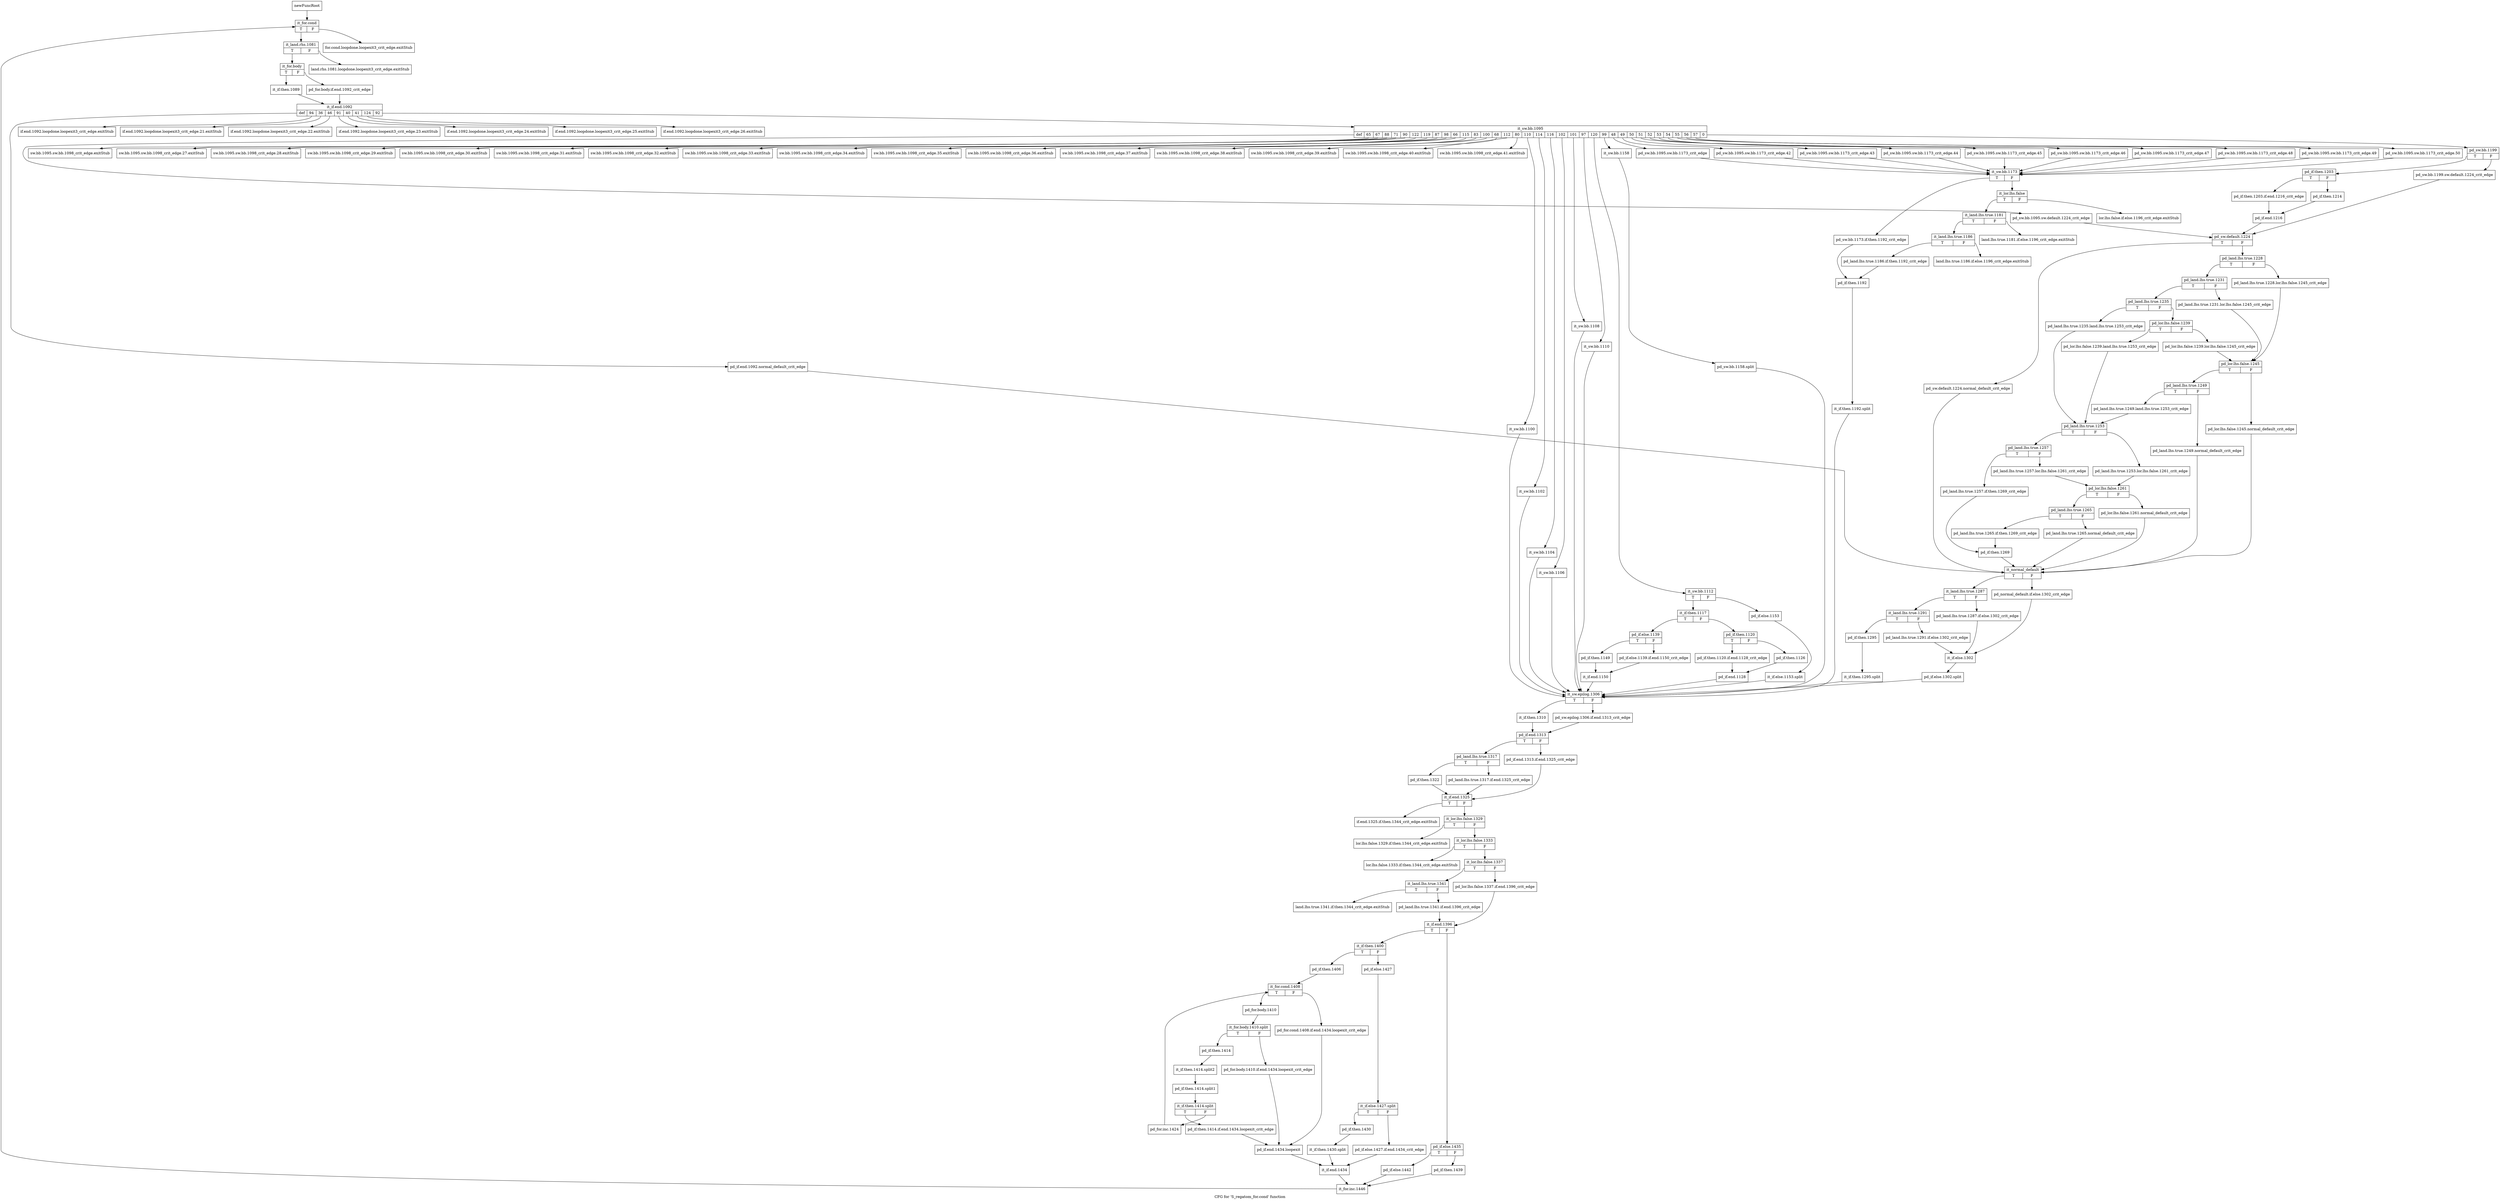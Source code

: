 digraph "CFG for 'S_regatom_for.cond' function" {
	label="CFG for 'S_regatom_for.cond' function";

	Node0x512ad00 [shape=record,label="{newFuncRoot}"];
	Node0x512ad00 -> Node0x51e4e10;
	Node0x51e4410 [shape=record,label="{for.cond.loopdone.loopexit3_crit_edge.exitStub}"];
	Node0x51e4460 [shape=record,label="{land.rhs.1081.loopdone.loopexit3_crit_edge.exitStub}"];
	Node0x51e44b0 [shape=record,label="{if.end.1092.loopdone.loopexit3_crit_edge.exitStub}"];
	Node0x51e4500 [shape=record,label="{if.end.1092.loopdone.loopexit3_crit_edge.21.exitStub}"];
	Node0x51e4550 [shape=record,label="{if.end.1092.loopdone.loopexit3_crit_edge.22.exitStub}"];
	Node0x51e45a0 [shape=record,label="{if.end.1092.loopdone.loopexit3_crit_edge.23.exitStub}"];
	Node0x51e45f0 [shape=record,label="{if.end.1092.loopdone.loopexit3_crit_edge.24.exitStub}"];
	Node0x51e4640 [shape=record,label="{if.end.1092.loopdone.loopexit3_crit_edge.25.exitStub}"];
	Node0x51e4690 [shape=record,label="{if.end.1092.loopdone.loopexit3_crit_edge.26.exitStub}"];
	Node0x51e46e0 [shape=record,label="{sw.bb.1095.sw.bb.1098_crit_edge.exitStub}"];
	Node0x51e4730 [shape=record,label="{sw.bb.1095.sw.bb.1098_crit_edge.27.exitStub}"];
	Node0x51e4780 [shape=record,label="{sw.bb.1095.sw.bb.1098_crit_edge.28.exitStub}"];
	Node0x51e47d0 [shape=record,label="{sw.bb.1095.sw.bb.1098_crit_edge.29.exitStub}"];
	Node0x51e4820 [shape=record,label="{sw.bb.1095.sw.bb.1098_crit_edge.30.exitStub}"];
	Node0x51e4870 [shape=record,label="{sw.bb.1095.sw.bb.1098_crit_edge.31.exitStub}"];
	Node0x51e48c0 [shape=record,label="{sw.bb.1095.sw.bb.1098_crit_edge.32.exitStub}"];
	Node0x51e4910 [shape=record,label="{sw.bb.1095.sw.bb.1098_crit_edge.33.exitStub}"];
	Node0x51e4960 [shape=record,label="{sw.bb.1095.sw.bb.1098_crit_edge.34.exitStub}"];
	Node0x51e49b0 [shape=record,label="{sw.bb.1095.sw.bb.1098_crit_edge.35.exitStub}"];
	Node0x51e4a00 [shape=record,label="{sw.bb.1095.sw.bb.1098_crit_edge.36.exitStub}"];
	Node0x51e4a50 [shape=record,label="{sw.bb.1095.sw.bb.1098_crit_edge.37.exitStub}"];
	Node0x51e4aa0 [shape=record,label="{sw.bb.1095.sw.bb.1098_crit_edge.38.exitStub}"];
	Node0x51e4af0 [shape=record,label="{sw.bb.1095.sw.bb.1098_crit_edge.39.exitStub}"];
	Node0x51e4b40 [shape=record,label="{sw.bb.1095.sw.bb.1098_crit_edge.40.exitStub}"];
	Node0x51e4b90 [shape=record,label="{sw.bb.1095.sw.bb.1098_crit_edge.41.exitStub}"];
	Node0x51e4be0 [shape=record,label="{lor.lhs.false.if.else.1196_crit_edge.exitStub}"];
	Node0x51e4c30 [shape=record,label="{land.lhs.true.1181.if.else.1196_crit_edge.exitStub}"];
	Node0x51e4c80 [shape=record,label="{land.lhs.true.1186.if.else.1196_crit_edge.exitStub}"];
	Node0x51e4cd0 [shape=record,label="{if.end.1325.if.then.1344_crit_edge.exitStub}"];
	Node0x51e4d20 [shape=record,label="{lor.lhs.false.1329.if.then.1344_crit_edge.exitStub}"];
	Node0x51e4d70 [shape=record,label="{lor.lhs.false.1333.if.then.1344_crit_edge.exitStub}"];
	Node0x51e4dc0 [shape=record,label="{land.lhs.true.1341.if.then.1344_crit_edge.exitStub}"];
	Node0x51e4e10 [shape=record,label="{it_for.cond|{<s0>T|<s1>F}}"];
	Node0x51e4e10:s0 -> Node0x51e4e60;
	Node0x51e4e10:s1 -> Node0x51e4410;
	Node0x51e4e60 [shape=record,label="{it_land.rhs.1081|{<s0>T|<s1>F}}"];
	Node0x51e4e60:s0 -> Node0x51e4eb0;
	Node0x51e4e60:s1 -> Node0x51e4460;
	Node0x51e4eb0 [shape=record,label="{it_for.body|{<s0>T|<s1>F}}"];
	Node0x51e4eb0:s0 -> Node0x51e4f50;
	Node0x51e4eb0:s1 -> Node0x51e4f00;
	Node0x51e4f00 [shape=record,label="{pd_for.body.if.end.1092_crit_edge}"];
	Node0x51e4f00 -> Node0x51e4fa0;
	Node0x51e4f50 [shape=record,label="{it_if.then.1089}"];
	Node0x51e4f50 -> Node0x51e4fa0;
	Node0x51e4fa0 [shape=record,label="{it_if.end.1092|{<s0>def|<s1>94|<s2>36|<s3>46|<s4>91|<s5>40|<s6>41|<s7>124|<s8>92}}"];
	Node0x51e4fa0:s0 -> Node0x51e65d0;
	Node0x51e4fa0:s1 -> Node0x51e44b0;
	Node0x51e4fa0:s2 -> Node0x51e4500;
	Node0x51e4fa0:s3 -> Node0x51e4550;
	Node0x51e4fa0:s4 -> Node0x51e45a0;
	Node0x51e4fa0:s5 -> Node0x51e45f0;
	Node0x51e4fa0:s6 -> Node0x51e4640;
	Node0x51e4fa0:s7 -> Node0x51e4690;
	Node0x51e4fa0:s8 -> Node0x51e4ff0;
	Node0x51e4ff0 [shape=record,label="{it_sw.bb.1095|{<s0>def|<s1>65|<s2>67|<s3>88|<s4>71|<s5>90|<s6>122|<s7>119|<s8>87|<s9>98|<s10>66|<s11>115|<s12>83|<s13>100|<s14>68|<s15>112|<s16>80|<s17>110|<s18>114|<s19>116|<s20>102|<s21>101|<s22>97|<s23>120|<s24>99|<s25>48|<s26>49|<s27>50|<s28>51|<s29>52|<s30>53|<s31>54|<s32>55|<s33>56|<s34>57|<s35>0}}"];
	Node0x51e4ff0:s0 -> Node0x51e5d10;
	Node0x51e4ff0:s1 -> Node0x51e46e0;
	Node0x51e4ff0:s2 -> Node0x51e4730;
	Node0x51e4ff0:s3 -> Node0x51e4780;
	Node0x51e4ff0:s4 -> Node0x51e47d0;
	Node0x51e4ff0:s5 -> Node0x51e4820;
	Node0x51e4ff0:s6 -> Node0x51e4870;
	Node0x51e4ff0:s7 -> Node0x51e48c0;
	Node0x51e4ff0:s8 -> Node0x51e4910;
	Node0x51e4ff0:s9 -> Node0x51e4960;
	Node0x51e4ff0:s10 -> Node0x51e49b0;
	Node0x51e4ff0:s11 -> Node0x51e4a00;
	Node0x51e4ff0:s12 -> Node0x51e4a50;
	Node0x51e4ff0:s13 -> Node0x51e4aa0;
	Node0x51e4ff0:s14 -> Node0x51e4af0;
	Node0x51e4ff0:s15 -> Node0x51e4b40;
	Node0x51e4ff0:s16 -> Node0x51e4b90;
	Node0x51e4ff0:s17 -> Node0x51e5cc0;
	Node0x51e4ff0:s18 -> Node0x51e5c70;
	Node0x51e4ff0:s19 -> Node0x51e5c20;
	Node0x51e4ff0:s20 -> Node0x51e5bd0;
	Node0x51e4ff0:s21 -> Node0x51e5b80;
	Node0x51e4ff0:s22 -> Node0x51e5b30;
	Node0x51e4ff0:s23 -> Node0x51e57c0;
	Node0x51e4ff0:s24 -> Node0x51e5770;
	Node0x51e4ff0:s25 -> Node0x51e54f0;
	Node0x51e4ff0:s26 -> Node0x51e54a0;
	Node0x51e4ff0:s27 -> Node0x51e5450;
	Node0x51e4ff0:s28 -> Node0x51e5400;
	Node0x51e4ff0:s29 -> Node0x51e53b0;
	Node0x51e4ff0:s30 -> Node0x51e5360;
	Node0x51e4ff0:s31 -> Node0x51e5310;
	Node0x51e4ff0:s32 -> Node0x51e52c0;
	Node0x51e4ff0:s33 -> Node0x51e5270;
	Node0x51e4ff0:s34 -> Node0x51e5220;
	Node0x51e4ff0:s35 -> Node0x51e5040;
	Node0x51e5040 [shape=record,label="{pd_sw.bb.1199|{<s0>T|<s1>F}}"];
	Node0x51e5040:s0 -> Node0x51e50e0;
	Node0x51e5040:s1 -> Node0x51e5090;
	Node0x51e5090 [shape=record,label="{pd_sw.bb.1199.sw.default.1224_crit_edge}"];
	Node0x51e5090 -> Node0x51e5d60;
	Node0x51e50e0 [shape=record,label="{pd_if.then.1203|{<s0>T|<s1>F}}"];
	Node0x51e50e0:s0 -> Node0x51e5180;
	Node0x51e50e0:s1 -> Node0x51e5130;
	Node0x51e5130 [shape=record,label="{pd_if.then.1214}"];
	Node0x51e5130 -> Node0x51e51d0;
	Node0x51e5180 [shape=record,label="{pd_if.then.1203.if.end.1216_crit_edge}"];
	Node0x51e5180 -> Node0x51e51d0;
	Node0x51e51d0 [shape=record,label="{pd_if.end.1216}"];
	Node0x51e51d0 -> Node0x51e5d60;
	Node0x51e5220 [shape=record,label="{pd_sw.bb.1095.sw.bb.1173_crit_edge.50}"];
	Node0x51e5220 -> Node0x51e5540;
	Node0x51e5270 [shape=record,label="{pd_sw.bb.1095.sw.bb.1173_crit_edge.49}"];
	Node0x51e5270 -> Node0x51e5540;
	Node0x51e52c0 [shape=record,label="{pd_sw.bb.1095.sw.bb.1173_crit_edge.48}"];
	Node0x51e52c0 -> Node0x51e5540;
	Node0x51e5310 [shape=record,label="{pd_sw.bb.1095.sw.bb.1173_crit_edge.47}"];
	Node0x51e5310 -> Node0x51e5540;
	Node0x51e5360 [shape=record,label="{pd_sw.bb.1095.sw.bb.1173_crit_edge.46}"];
	Node0x51e5360 -> Node0x51e5540;
	Node0x51e53b0 [shape=record,label="{pd_sw.bb.1095.sw.bb.1173_crit_edge.45}"];
	Node0x51e53b0 -> Node0x51e5540;
	Node0x51e5400 [shape=record,label="{pd_sw.bb.1095.sw.bb.1173_crit_edge.44}"];
	Node0x51e5400 -> Node0x51e5540;
	Node0x51e5450 [shape=record,label="{pd_sw.bb.1095.sw.bb.1173_crit_edge.43}"];
	Node0x51e5450 -> Node0x51e5540;
	Node0x51e54a0 [shape=record,label="{pd_sw.bb.1095.sw.bb.1173_crit_edge.42}"];
	Node0x51e54a0 -> Node0x51e5540;
	Node0x51e54f0 [shape=record,label="{pd_sw.bb.1095.sw.bb.1173_crit_edge}"];
	Node0x51e54f0 -> Node0x51e5540;
	Node0x51e5540 [shape=record,label="{it_sw.bb.1173|{<s0>T|<s1>F}}"];
	Node0x51e5540:s0 -> Node0x51e56d0;
	Node0x51e5540:s1 -> Node0x51e5590;
	Node0x51e5590 [shape=record,label="{it_lor.lhs.false|{<s0>T|<s1>F}}"];
	Node0x51e5590:s0 -> Node0x51e55e0;
	Node0x51e5590:s1 -> Node0x51e4be0;
	Node0x51e55e0 [shape=record,label="{it_land.lhs.true.1181|{<s0>T|<s1>F}}"];
	Node0x51e55e0:s0 -> Node0x51e5630;
	Node0x51e55e0:s1 -> Node0x51e4c30;
	Node0x51e5630 [shape=record,label="{it_land.lhs.true.1186|{<s0>T|<s1>F}}"];
	Node0x51e5630:s0 -> Node0x51e5680;
	Node0x51e5630:s1 -> Node0x51e4c80;
	Node0x51e5680 [shape=record,label="{pd_land.lhs.true.1186.if.then.1192_crit_edge}"];
	Node0x51e5680 -> Node0x51e5720;
	Node0x51e56d0 [shape=record,label="{pd_sw.bb.1173.if.then.1192_crit_edge}"];
	Node0x51e56d0 -> Node0x51e5720;
	Node0x51e5720 [shape=record,label="{pd_if.then.1192}"];
	Node0x51e5720 -> Node0x67f66f0;
	Node0x67f66f0 [shape=record,label="{it_if.then.1192.split}"];
	Node0x67f66f0 -> Node0x51e68a0;
	Node0x51e5770 [shape=record,label="{it_sw.bb.1158}"];
	Node0x51e5770 -> Node0x67f5240;
	Node0x67f5240 [shape=record,label="{pd_sw.bb.1158.split}"];
	Node0x67f5240 -> Node0x51e68a0;
	Node0x51e57c0 [shape=record,label="{it_sw.bb.1112|{<s0>T|<s1>F}}"];
	Node0x51e57c0:s0 -> Node0x51e5860;
	Node0x51e57c0:s1 -> Node0x51e5810;
	Node0x51e5810 [shape=record,label="{pd_if.else.1153}"];
	Node0x51e5810 -> Node0x66e24e0;
	Node0x66e24e0 [shape=record,label="{it_if.else.1153.split}"];
	Node0x66e24e0 -> Node0x51e68a0;
	Node0x51e5860 [shape=record,label="{it_if.then.1117|{<s0>T|<s1>F}}"];
	Node0x51e5860:s0 -> Node0x51e59f0;
	Node0x51e5860:s1 -> Node0x51e58b0;
	Node0x51e58b0 [shape=record,label="{pd_if.then.1120|{<s0>T|<s1>F}}"];
	Node0x51e58b0:s0 -> Node0x51e5950;
	Node0x51e58b0:s1 -> Node0x51e5900;
	Node0x51e5900 [shape=record,label="{pd_if.then.1126}"];
	Node0x51e5900 -> Node0x51e59a0;
	Node0x51e5950 [shape=record,label="{pd_if.then.1120.if.end.1128_crit_edge}"];
	Node0x51e5950 -> Node0x51e59a0;
	Node0x51e59a0 [shape=record,label="{pd_if.end.1128}"];
	Node0x51e59a0 -> Node0x51e68a0;
	Node0x51e59f0 [shape=record,label="{pd_if.else.1139|{<s0>T|<s1>F}}"];
	Node0x51e59f0:s0 -> Node0x51e5a90;
	Node0x51e59f0:s1 -> Node0x51e5a40;
	Node0x51e5a40 [shape=record,label="{pd_if.else.1139.if.end.1150_crit_edge}"];
	Node0x51e5a40 -> Node0x51e5ae0;
	Node0x51e5a90 [shape=record,label="{pd_if.then.1149}"];
	Node0x51e5a90 -> Node0x51e5ae0;
	Node0x51e5ae0 [shape=record,label="{it_if.end.1150}"];
	Node0x51e5ae0 -> Node0x51e68a0;
	Node0x51e5b30 [shape=record,label="{it_sw.bb.1110}"];
	Node0x51e5b30 -> Node0x51e68a0;
	Node0x51e5b80 [shape=record,label="{it_sw.bb.1108}"];
	Node0x51e5b80 -> Node0x51e68a0;
	Node0x51e5bd0 [shape=record,label="{it_sw.bb.1106}"];
	Node0x51e5bd0 -> Node0x51e68a0;
	Node0x51e5c20 [shape=record,label="{it_sw.bb.1104}"];
	Node0x51e5c20 -> Node0x51e68a0;
	Node0x51e5c70 [shape=record,label="{it_sw.bb.1102}"];
	Node0x51e5c70 -> Node0x51e68a0;
	Node0x51e5cc0 [shape=record,label="{it_sw.bb.1100}"];
	Node0x51e5cc0 -> Node0x51e68a0;
	Node0x51e5d10 [shape=record,label="{pd_sw.bb.1095.sw.default.1224_crit_edge}"];
	Node0x51e5d10 -> Node0x51e5d60;
	Node0x51e5d60 [shape=record,label="{pd_sw.default.1224|{<s0>T|<s1>F}}"];
	Node0x51e5d60:s0 -> Node0x51e6580;
	Node0x51e5d60:s1 -> Node0x51e5db0;
	Node0x51e5db0 [shape=record,label="{pd_land.lhs.true.1228|{<s0>T|<s1>F}}"];
	Node0x51e5db0:s0 -> Node0x51e5e50;
	Node0x51e5db0:s1 -> Node0x51e5e00;
	Node0x51e5e00 [shape=record,label="{pd_land.lhs.true.1228.lor.lhs.false.1245_crit_edge}"];
	Node0x51e5e00 -> Node0x51e5fe0;
	Node0x51e5e50 [shape=record,label="{pd_land.lhs.true.1231|{<s0>T|<s1>F}}"];
	Node0x51e5e50:s0 -> Node0x51e5ef0;
	Node0x51e5e50:s1 -> Node0x51e5ea0;
	Node0x51e5ea0 [shape=record,label="{pd_land.lhs.true.1231.lor.lhs.false.1245_crit_edge}"];
	Node0x51e5ea0 -> Node0x51e5fe0;
	Node0x51e5ef0 [shape=record,label="{pd_land.lhs.true.1235|{<s0>T|<s1>F}}"];
	Node0x51e5ef0:s0 -> Node0x51e61c0;
	Node0x51e5ef0:s1 -> Node0x51e5f40;
	Node0x51e5f40 [shape=record,label="{pd_lor.lhs.false.1239|{<s0>T|<s1>F}}"];
	Node0x51e5f40:s0 -> Node0x51e6170;
	Node0x51e5f40:s1 -> Node0x51e5f90;
	Node0x51e5f90 [shape=record,label="{pd_lor.lhs.false.1239.lor.lhs.false.1245_crit_edge}"];
	Node0x51e5f90 -> Node0x51e5fe0;
	Node0x51e5fe0 [shape=record,label="{pd_lor.lhs.false.1245|{<s0>T|<s1>F}}"];
	Node0x51e5fe0:s0 -> Node0x51e6080;
	Node0x51e5fe0:s1 -> Node0x51e6030;
	Node0x51e6030 [shape=record,label="{pd_lor.lhs.false.1245.normal_default_crit_edge}"];
	Node0x51e6030 -> Node0x51e6620;
	Node0x51e6080 [shape=record,label="{pd_land.lhs.true.1249|{<s0>T|<s1>F}}"];
	Node0x51e6080:s0 -> Node0x51e6120;
	Node0x51e6080:s1 -> Node0x51e60d0;
	Node0x51e60d0 [shape=record,label="{pd_land.lhs.true.1249.normal_default_crit_edge}"];
	Node0x51e60d0 -> Node0x51e6620;
	Node0x51e6120 [shape=record,label="{pd_land.lhs.true.1249.land.lhs.true.1253_crit_edge}"];
	Node0x51e6120 -> Node0x51e6210;
	Node0x51e6170 [shape=record,label="{pd_lor.lhs.false.1239.land.lhs.true.1253_crit_edge}"];
	Node0x51e6170 -> Node0x51e6210;
	Node0x51e61c0 [shape=record,label="{pd_land.lhs.true.1235.land.lhs.true.1253_crit_edge}"];
	Node0x51e61c0 -> Node0x51e6210;
	Node0x51e6210 [shape=record,label="{pd_land.lhs.true.1253|{<s0>T|<s1>F}}"];
	Node0x51e6210:s0 -> Node0x51e62b0;
	Node0x51e6210:s1 -> Node0x51e6260;
	Node0x51e6260 [shape=record,label="{pd_land.lhs.true.1253.lor.lhs.false.1261_crit_edge}"];
	Node0x51e6260 -> Node0x51e6350;
	Node0x51e62b0 [shape=record,label="{pd_land.lhs.true.1257|{<s0>T|<s1>F}}"];
	Node0x51e62b0:s0 -> Node0x51e64e0;
	Node0x51e62b0:s1 -> Node0x51e6300;
	Node0x51e6300 [shape=record,label="{pd_land.lhs.true.1257.lor.lhs.false.1261_crit_edge}"];
	Node0x51e6300 -> Node0x51e6350;
	Node0x51e6350 [shape=record,label="{pd_lor.lhs.false.1261|{<s0>T|<s1>F}}"];
	Node0x51e6350:s0 -> Node0x51e63f0;
	Node0x51e6350:s1 -> Node0x51e63a0;
	Node0x51e63a0 [shape=record,label="{pd_lor.lhs.false.1261.normal_default_crit_edge}"];
	Node0x51e63a0 -> Node0x51e6620;
	Node0x51e63f0 [shape=record,label="{pd_land.lhs.true.1265|{<s0>T|<s1>F}}"];
	Node0x51e63f0:s0 -> Node0x51e6490;
	Node0x51e63f0:s1 -> Node0x51e6440;
	Node0x51e6440 [shape=record,label="{pd_land.lhs.true.1265.normal_default_crit_edge}"];
	Node0x51e6440 -> Node0x51e6620;
	Node0x51e6490 [shape=record,label="{pd_land.lhs.true.1265.if.then.1269_crit_edge}"];
	Node0x51e6490 -> Node0x51e6530;
	Node0x51e64e0 [shape=record,label="{pd_land.lhs.true.1257.if.then.1269_crit_edge}"];
	Node0x51e64e0 -> Node0x51e6530;
	Node0x51e6530 [shape=record,label="{pd_if.then.1269}"];
	Node0x51e6530 -> Node0x51e6620;
	Node0x51e6580 [shape=record,label="{pd_sw.default.1224.normal_default_crit_edge}"];
	Node0x51e6580 -> Node0x51e6620;
	Node0x51e65d0 [shape=record,label="{pd_if.end.1092.normal_default_crit_edge}"];
	Node0x51e65d0 -> Node0x51e6620;
	Node0x51e6620 [shape=record,label="{it_normal_default|{<s0>T|<s1>F}}"];
	Node0x51e6620:s0 -> Node0x51e66c0;
	Node0x51e6620:s1 -> Node0x51e6670;
	Node0x51e6670 [shape=record,label="{pd_normal_default.if.else.1302_crit_edge}"];
	Node0x51e6670 -> Node0x51e6800;
	Node0x51e66c0 [shape=record,label="{it_land.lhs.true.1287|{<s0>T|<s1>F}}"];
	Node0x51e66c0:s0 -> Node0x51e6760;
	Node0x51e66c0:s1 -> Node0x51e6710;
	Node0x51e6710 [shape=record,label="{pd_land.lhs.true.1287.if.else.1302_crit_edge}"];
	Node0x51e6710 -> Node0x51e6800;
	Node0x51e6760 [shape=record,label="{it_land.lhs.true.1291|{<s0>T|<s1>F}}"];
	Node0x51e6760:s0 -> Node0x51e6850;
	Node0x51e6760:s1 -> Node0x51e67b0;
	Node0x51e67b0 [shape=record,label="{pd_land.lhs.true.1291.if.else.1302_crit_edge}"];
	Node0x51e67b0 -> Node0x51e6800;
	Node0x51e6800 [shape=record,label="{it_if.else.1302}"];
	Node0x51e6800 -> Node0x66e2a40;
	Node0x66e2a40 [shape=record,label="{pd_if.else.1302.split}"];
	Node0x66e2a40 -> Node0x51e68a0;
	Node0x51e6850 [shape=record,label="{pd_if.then.1295}"];
	Node0x51e6850 -> Node0x6780e40;
	Node0x6780e40 [shape=record,label="{it_if.then.1295.split}"];
	Node0x6780e40 -> Node0x51e68a0;
	Node0x51e68a0 [shape=record,label="{it_sw.epilog.1306|{<s0>T|<s1>F}}"];
	Node0x51e68a0:s0 -> Node0x51e6940;
	Node0x51e68a0:s1 -> Node0x51e68f0;
	Node0x51e68f0 [shape=record,label="{pd_sw.epilog.1306.if.end.1313_crit_edge}"];
	Node0x51e68f0 -> Node0x51e6990;
	Node0x51e6940 [shape=record,label="{it_if.then.1310}"];
	Node0x51e6940 -> Node0x51e6990;
	Node0x51e6990 [shape=record,label="{pd_if.end.1313|{<s0>T|<s1>F}}"];
	Node0x51e6990:s0 -> Node0x51e6a30;
	Node0x51e6990:s1 -> Node0x51e69e0;
	Node0x51e69e0 [shape=record,label="{pd_if.end.1313.if.end.1325_crit_edge}"];
	Node0x51e69e0 -> Node0x51e6b20;
	Node0x51e6a30 [shape=record,label="{pd_land.lhs.true.1317|{<s0>T|<s1>F}}"];
	Node0x51e6a30:s0 -> Node0x51e6ad0;
	Node0x51e6a30:s1 -> Node0x51e6a80;
	Node0x51e6a80 [shape=record,label="{pd_land.lhs.true.1317.if.end.1325_crit_edge}"];
	Node0x51e6a80 -> Node0x51e6b20;
	Node0x51e6ad0 [shape=record,label="{pd_if.then.1322}"];
	Node0x51e6ad0 -> Node0x51e6b20;
	Node0x51e6b20 [shape=record,label="{it_if.end.1325|{<s0>T|<s1>F}}"];
	Node0x51e6b20:s0 -> Node0x51e4cd0;
	Node0x51e6b20:s1 -> Node0x51e6b70;
	Node0x51e6b70 [shape=record,label="{it_lor.lhs.false.1329|{<s0>T|<s1>F}}"];
	Node0x51e6b70:s0 -> Node0x51e4d20;
	Node0x51e6b70:s1 -> Node0x51e6bc0;
	Node0x51e6bc0 [shape=record,label="{it_lor.lhs.false.1333|{<s0>T|<s1>F}}"];
	Node0x51e6bc0:s0 -> Node0x51e4d70;
	Node0x51e6bc0:s1 -> Node0x51e6c10;
	Node0x51e6c10 [shape=record,label="{it_lor.lhs.false.1337|{<s0>T|<s1>F}}"];
	Node0x51e6c10:s0 -> Node0x51e6cb0;
	Node0x51e6c10:s1 -> Node0x51e6c60;
	Node0x51e6c60 [shape=record,label="{pd_lor.lhs.false.1337.if.end.1396_crit_edge}"];
	Node0x51e6c60 -> Node0x51e6d50;
	Node0x51e6cb0 [shape=record,label="{it_land.lhs.true.1341|{<s0>T|<s1>F}}"];
	Node0x51e6cb0:s0 -> Node0x51e4dc0;
	Node0x51e6cb0:s1 -> Node0x51e6d00;
	Node0x51e6d00 [shape=record,label="{pd_land.lhs.true.1341.if.end.1396_crit_edge}"];
	Node0x51e6d00 -> Node0x51e6d50;
	Node0x51e6d50 [shape=record,label="{it_if.end.1396|{<s0>T|<s1>F}}"];
	Node0x51e6d50:s0 -> Node0x51e6e90;
	Node0x51e6d50:s1 -> Node0x51e6da0;
	Node0x51e6da0 [shape=record,label="{pd_if.else.1435|{<s0>T|<s1>F}}"];
	Node0x51e6da0:s0 -> Node0x51e6e40;
	Node0x51e6da0:s1 -> Node0x51e6df0;
	Node0x51e6df0 [shape=record,label="{pd_if.then.1439}"];
	Node0x51e6df0 -> Node0x51e72f0;
	Node0x51e6e40 [shape=record,label="{pd_if.else.1442}"];
	Node0x51e6e40 -> Node0x51e72f0;
	Node0x51e6e90 [shape=record,label="{it_if.then.1400|{<s0>T|<s1>F}}"];
	Node0x51e6e90:s0 -> Node0x51e6fd0;
	Node0x51e6e90:s1 -> Node0x51e6ee0;
	Node0x51e6ee0 [shape=record,label="{pd_if.else.1427}"];
	Node0x51e6ee0 -> Node0x6908bf0;
	Node0x6908bf0 [shape=record,label="{it_if.else.1427.split|{<s0>T|<s1>F}}"];
	Node0x6908bf0:s0 -> Node0x51e6f80;
	Node0x6908bf0:s1 -> Node0x51e6f30;
	Node0x51e6f30 [shape=record,label="{pd_if.else.1427.if.end.1434_crit_edge}"];
	Node0x51e6f30 -> Node0x51e72a0;
	Node0x51e6f80 [shape=record,label="{pd_if.then.1430}"];
	Node0x51e6f80 -> Node0x675e7f0;
	Node0x675e7f0 [shape=record,label="{it_if.then.1430.split}"];
	Node0x675e7f0 -> Node0x51e72a0;
	Node0x51e6fd0 [shape=record,label="{pd_if.then.1406}"];
	Node0x51e6fd0 -> Node0x51e7020;
	Node0x51e7020 [shape=record,label="{it_for.cond.1408|{<s0>T|<s1>F}}"];
	Node0x51e7020:s0 -> Node0x51e70c0;
	Node0x51e7020:s1 -> Node0x51e7070;
	Node0x51e7070 [shape=record,label="{pd_for.cond.1408.if.end.1434.loopexit_crit_edge}"];
	Node0x51e7070 -> Node0x51e7250;
	Node0x51e70c0 [shape=record,label="{pd_for.body.1410}"];
	Node0x51e70c0 -> Node0x67f6780;
	Node0x67f6780 [shape=record,label="{it_for.body.1410.split|{<s0>T|<s1>F}}"];
	Node0x67f6780:s0 -> Node0x51e7160;
	Node0x67f6780:s1 -> Node0x51e7110;
	Node0x51e7110 [shape=record,label="{pd_for.body.1410.if.end.1434.loopexit_crit_edge}"];
	Node0x51e7110 -> Node0x51e7250;
	Node0x51e7160 [shape=record,label="{pd_if.then.1414}"];
	Node0x51e7160 -> Node0x6908970;
	Node0x6908970 [shape=record,label="{it_if.then.1414.split2}"];
	Node0x6908970 -> Node0x6908ae0;
	Node0x6908ae0 [shape=record,label="{pd_if.then.1414.split1}"];
	Node0x6908ae0 -> Node0x66e5ce0;
	Node0x66e5ce0 [shape=record,label="{it_if.then.1414.split|{<s0>T|<s1>F}}"];
	Node0x66e5ce0:s0 -> Node0x51e7200;
	Node0x66e5ce0:s1 -> Node0x51e71b0;
	Node0x51e71b0 [shape=record,label="{pd_for.inc.1424}"];
	Node0x51e71b0 -> Node0x51e7020;
	Node0x51e7200 [shape=record,label="{pd_if.then.1414.if.end.1434.loopexit_crit_edge}"];
	Node0x51e7200 -> Node0x51e7250;
	Node0x51e7250 [shape=record,label="{pd_if.end.1434.loopexit}"];
	Node0x51e7250 -> Node0x51e72a0;
	Node0x51e72a0 [shape=record,label="{it_if.end.1434}"];
	Node0x51e72a0 -> Node0x51e72f0;
	Node0x51e72f0 [shape=record,label="{it_for.inc.1446}"];
	Node0x51e72f0 -> Node0x51e4e10;
}
